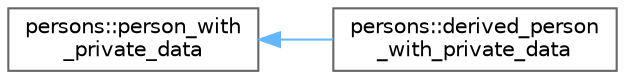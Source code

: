 digraph "Graphical Class Hierarchy"
{
 // LATEX_PDF_SIZE
  bgcolor="transparent";
  edge [fontname=Helvetica,fontsize=10,labelfontname=Helvetica,labelfontsize=10];
  node [fontname=Helvetica,fontsize=10,shape=box,height=0.2,width=0.4];
  rankdir="LR";
  Node0 [id="Node000000",label="persons::person_with\l_private_data",height=0.2,width=0.4,color="grey40", fillcolor="white", style="filled",URL="$classpersons_1_1person__with__private__data.html",tooltip=" "];
  Node0 -> Node1 [id="edge48_Node000000_Node000001",dir="back",color="steelblue1",style="solid",tooltip=" "];
  Node1 [id="Node000001",label="persons::derived_person\l_with_private_data",height=0.2,width=0.4,color="grey40", fillcolor="white", style="filled",URL="$classpersons_1_1derived__person__with__private__data.html",tooltip=" "];
}
